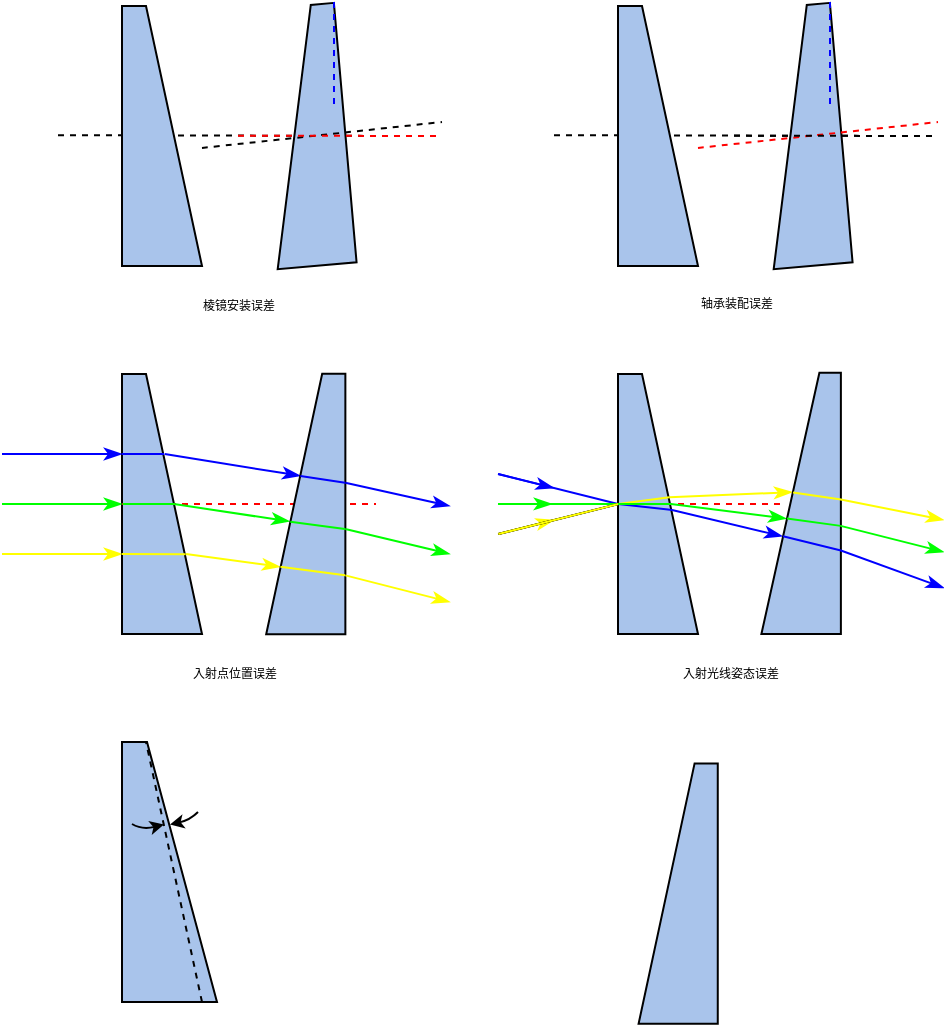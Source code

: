 <mxfile version="20.2.7" type="github">
  <diagram id="E9MvIbREFryEpwZpblNl" name="第 1 页">
    <mxGraphModel dx="333" dy="230" grid="1" gridSize="1" guides="1" tooltips="1" connect="1" arrows="1" fold="1" page="1" pageScale="1" pageWidth="827" pageHeight="1169" math="1" shadow="0">
      <root>
        <mxCell id="0" />
        <mxCell id="1" parent="0" />
        <mxCell id="FLT7gCXpaoDRiRNvlhls-10" value="" style="endArrow=none;dashed=1;html=1;rounded=0;" parent="1" edge="1">
          <mxGeometry width="50" height="50" relative="1" as="geometry">
            <mxPoint x="168" y="390.58" as="sourcePoint" />
            <mxPoint x="345" y="391" as="targetPoint" />
          </mxGeometry>
        </mxCell>
        <mxCell id="FLT7gCXpaoDRiRNvlhls-18" value="" style="shape=image;html=1;verticalAlign=top;verticalLabelPosition=bottom;labelBackgroundColor=#ffffff;imageAspect=0;aspect=fixed;image=https://cdn2.iconfinder.com/data/icons/font-awesome/1792/rotate-left-128.png;rounded=0;imageBackground=none;imageBorder=none;fontColor=#000000;perimeterSpacing=0;noLabel=0;direction=east;metaEdit=0;backgroundOutline=0;" parent="1" vertex="1">
          <mxGeometry x="324" y="379.19" width="23.63" height="23.63" as="geometry" />
        </mxCell>
        <mxCell id="FLT7gCXpaoDRiRNvlhls-52" value="" style="shape=manualInput;whiteSpace=wrap;html=1;rotation=90;size=28;rounded=0;fillColor=#A9C4EB;" parent="1" vertex="1">
          <mxGeometry x="155" y="555" width="130" height="40" as="geometry" />
        </mxCell>
        <mxCell id="FLT7gCXpaoDRiRNvlhls-71" value="" style="endArrow=none;dashed=1;html=1;rounded=0;strokeColor=#FF0000;" parent="1" edge="1">
          <mxGeometry width="50" height="50" relative="1" as="geometry">
            <mxPoint x="140" y="575" as="sourcePoint" />
            <mxPoint x="327" y="575" as="targetPoint" />
          </mxGeometry>
        </mxCell>
        <mxCell id="FLT7gCXpaoDRiRNvlhls-54" value="" style="endArrow=classicThin;html=1;rounded=0;fontFamily=微软雅黑;fontSize=6;fontColor=#000000;startSize=14;endSize=6;strokeColor=#00FF00;curved=1;entryX=0.5;entryY=1;entryDx=0;entryDy=0;endFill=1;" parent="1" target="FLT7gCXpaoDRiRNvlhls-52" edge="1">
          <mxGeometry width="50" height="50" relative="1" as="geometry">
            <mxPoint x="140" y="575" as="sourcePoint" />
            <mxPoint x="320" y="510" as="targetPoint" />
          </mxGeometry>
        </mxCell>
        <mxCell id="FLT7gCXpaoDRiRNvlhls-56" value="" style="endArrow=classicThin;html=1;rounded=0;fontFamily=微软雅黑;fontSize=6;fontColor=#000000;startSize=14;endSize=6;strokeColor=#0000FF;curved=1;entryX=0.5;entryY=1;entryDx=0;entryDy=0;endFill=1;" parent="1" edge="1">
          <mxGeometry width="50" height="50" relative="1" as="geometry">
            <mxPoint x="140" y="550" as="sourcePoint" />
            <mxPoint x="200" y="550" as="targetPoint" />
          </mxGeometry>
        </mxCell>
        <mxCell id="FLT7gCXpaoDRiRNvlhls-57" value="" style="endArrow=classicThin;html=1;rounded=0;fontFamily=微软雅黑;fontSize=6;fontColor=#000000;startSize=14;endSize=6;strokeColor=#FFFF00;curved=1;entryX=0.5;entryY=1;entryDx=0;entryDy=0;endFill=1;" parent="1" edge="1">
          <mxGeometry width="50" height="50" relative="1" as="geometry">
            <mxPoint x="140" y="600" as="sourcePoint" />
            <mxPoint x="200" y="600" as="targetPoint" />
          </mxGeometry>
        </mxCell>
        <mxCell id="FLT7gCXpaoDRiRNvlhls-66" value="" style="shape=manualInput;whiteSpace=wrap;html=1;rotation=90;size=28;rounded=0;fillColor=#A9C4EB;" parent="1" vertex="1">
          <mxGeometry x="403" y="555" width="130" height="40" as="geometry" />
        </mxCell>
        <mxCell id="FLT7gCXpaoDRiRNvlhls-72" value="" style="endArrow=classicThin;html=1;rounded=0;fontFamily=微软雅黑;fontSize=6;fontColor=#000000;startSize=14;endSize=6;strokeColor=#0000FF;curved=1;endFill=1;" parent="1" edge="1">
          <mxGeometry width="50" height="50" relative="1" as="geometry">
            <mxPoint x="388.1" y="560" as="sourcePoint" />
            <mxPoint x="416" y="567" as="targetPoint" />
          </mxGeometry>
        </mxCell>
        <mxCell id="FLT7gCXpaoDRiRNvlhls-73" value="" style="endArrow=none;html=1;rounded=0;fontFamily=微软雅黑;fontSize=6;fontColor=#000000;startSize=14;endSize=6;strokeColor=#0000FF;curved=1;exitX=0.5;exitY=1;exitDx=0;exitDy=0;" parent="1" source="FLT7gCXpaoDRiRNvlhls-66" edge="1">
          <mxGeometry width="50" height="50" relative="1" as="geometry">
            <mxPoint x="408" y="620" as="sourcePoint" />
            <mxPoint x="388" y="560" as="targetPoint" />
          </mxGeometry>
        </mxCell>
        <mxCell id="FLT7gCXpaoDRiRNvlhls-74" value="" style="endArrow=classicThin;html=1;rounded=0;fontFamily=微软雅黑;fontSize=6;fontColor=#000000;startSize=14;endSize=6;strokeColor=#FFFF00;curved=1;endFill=1;" parent="1" edge="1">
          <mxGeometry width="50" height="50" relative="1" as="geometry">
            <mxPoint x="388" y="590" as="sourcePoint" />
            <mxPoint x="416" y="583" as="targetPoint" />
          </mxGeometry>
        </mxCell>
        <mxCell id="FLT7gCXpaoDRiRNvlhls-75" value="" style="endArrow=none;html=1;rounded=0;fontFamily=微软雅黑;fontSize=6;fontColor=#000000;startSize=14;endSize=6;strokeColor=#000000;curved=1;exitX=0.5;exitY=1;exitDx=0;exitDy=0;" parent="1" edge="1">
          <mxGeometry width="50" height="50" relative="1" as="geometry">
            <mxPoint x="448.2" y="575.0" as="sourcePoint" />
            <mxPoint x="388.2" y="590" as="targetPoint" />
          </mxGeometry>
        </mxCell>
        <mxCell id="FLT7gCXpaoDRiRNvlhls-78" value="" style="endArrow=none;dashed=1;html=1;rounded=0;strokeColor=#FF0000;" parent="1" edge="1">
          <mxGeometry width="50" height="50" relative="1" as="geometry">
            <mxPoint x="388" y="574.94" as="sourcePoint" />
            <mxPoint x="531" y="575" as="targetPoint" />
          </mxGeometry>
        </mxCell>
        <mxCell id="FLT7gCXpaoDRiRNvlhls-76" value="" style="endArrow=none;html=1;rounded=0;fontFamily=微软雅黑;fontSize=6;fontColor=#000000;startSize=14;endSize=6;strokeColor=#00FF00;curved=1;exitX=0.5;exitY=1;exitDx=0;exitDy=0;" parent="1" source="FLT7gCXpaoDRiRNvlhls-66" edge="1">
          <mxGeometry width="50" height="50" relative="1" as="geometry">
            <mxPoint x="458" y="585" as="sourcePoint" />
            <mxPoint x="388" y="575" as="targetPoint" />
          </mxGeometry>
        </mxCell>
        <mxCell id="FLT7gCXpaoDRiRNvlhls-77" value="" style="endArrow=classicThin;html=1;rounded=0;fontFamily=微软雅黑;fontSize=6;fontColor=#000000;startSize=14;endSize=6;strokeColor=#00FF00;curved=1;endFill=1;" parent="1" edge="1">
          <mxGeometry width="50" height="50" relative="1" as="geometry">
            <mxPoint x="389.88" y="574.94" as="sourcePoint" />
            <mxPoint x="415" y="575" as="targetPoint" />
          </mxGeometry>
        </mxCell>
        <mxCell id="FLT7gCXpaoDRiRNvlhls-79" value="" style="endArrow=none;html=1;rounded=0;fontFamily=微软雅黑;fontSize=6;fontColor=#000000;startSize=14;endSize=6;strokeColor=#000000;curved=1;exitX=0.5;exitY=1;exitDx=0;exitDy=0;" parent="1" edge="1">
          <mxGeometry width="50" height="50" relative="1" as="geometry">
            <mxPoint x="448.2" y="575.0" as="sourcePoint" />
            <mxPoint x="388.2" y="590" as="targetPoint" />
          </mxGeometry>
        </mxCell>
        <mxCell id="FLT7gCXpaoDRiRNvlhls-80" value="" style="endArrow=none;html=1;rounded=0;fontFamily=微软雅黑;fontSize=6;fontColor=#000000;startSize=14;endSize=6;strokeColor=#FFFF00;curved=1;exitX=0.5;exitY=1;exitDx=0;exitDy=0;" parent="1" edge="1">
          <mxGeometry width="50" height="50" relative="1" as="geometry">
            <mxPoint x="448.2" y="575.0" as="sourcePoint" />
            <mxPoint x="388.2" y="590" as="targetPoint" />
          </mxGeometry>
        </mxCell>
        <mxCell id="FLT7gCXpaoDRiRNvlhls-81" value="" style="endArrow=none;html=1;rounded=0;fontFamily=微软雅黑;fontSize=6;fontColor=#000000;startSize=14;endSize=6;strokeColor=#FFFF00;curved=1;exitX=0.5;exitY=1;exitDx=0;exitDy=0;entryX=0.474;entryY=0.356;entryDx=0;entryDy=0;entryPerimeter=0;" parent="1" source="FLT7gCXpaoDRiRNvlhls-66" target="FLT7gCXpaoDRiRNvlhls-66" edge="1">
          <mxGeometry width="50" height="50" relative="1" as="geometry">
            <mxPoint x="485" y="582" as="sourcePoint" />
            <mxPoint x="504" y="558" as="targetPoint" />
          </mxGeometry>
        </mxCell>
        <mxCell id="FLT7gCXpaoDRiRNvlhls-82" value="" style="endArrow=none;html=1;rounded=0;fontFamily=微软雅黑;fontSize=6;fontColor=#000000;startSize=14;endSize=6;strokeColor=#0000FF;curved=1;exitX=0.523;exitY=0.318;exitDx=0;exitDy=0;entryX=0.5;entryY=1;entryDx=0;entryDy=0;exitPerimeter=0;" parent="1" source="FLT7gCXpaoDRiRNvlhls-66" target="FLT7gCXpaoDRiRNvlhls-66" edge="1">
          <mxGeometry width="50" height="50" relative="1" as="geometry">
            <mxPoint x="473.76" y="579.0" as="sourcePoint" />
            <mxPoint x="448.0" y="575.62" as="targetPoint" />
          </mxGeometry>
        </mxCell>
        <mxCell id="FLT7gCXpaoDRiRNvlhls-86" value="" style="endArrow=none;html=1;rounded=0;fontFamily=微软雅黑;fontSize=6;fontColor=#000000;startSize=14;endSize=6;strokeColor=#00FF00;curved=1;" parent="1" edge="1">
          <mxGeometry width="50" height="50" relative="1" as="geometry">
            <mxPoint x="448" y="574.98" as="sourcePoint" />
            <mxPoint x="475" y="574.98" as="targetPoint" />
          </mxGeometry>
        </mxCell>
        <mxCell id="FLT7gCXpaoDRiRNvlhls-87" value="" style="endArrow=classicThin;html=1;rounded=0;fontFamily=微软雅黑;fontSize=6;fontColor=#000000;startSize=6;endSize=6;strokeColor=#FFFF00;curved=1;exitX=0.474;exitY=0.356;exitDx=0;exitDy=0;exitPerimeter=0;endFill=1;entryX=0.457;entryY=0.387;entryDx=0;entryDy=0;entryPerimeter=0;" parent="1" source="FLT7gCXpaoDRiRNvlhls-66" edge="1" target="EjsXjk1iRoXSMkVuqYEu-23">
          <mxGeometry width="50" height="50" relative="1" as="geometry">
            <mxPoint x="474" y="571" as="sourcePoint" />
            <mxPoint x="514" y="570" as="targetPoint" />
          </mxGeometry>
        </mxCell>
        <mxCell id="FLT7gCXpaoDRiRNvlhls-88" value="" style="endArrow=classicThin;html=1;rounded=0;fontFamily=微软雅黑;fontSize=6;fontColor=#000000;startSize=6;endSize=6;strokeColor=#00FF00;curved=1;exitX=0.5;exitY=0.339;exitDx=0;exitDy=0;exitPerimeter=0;endFill=1;entryX=0.558;entryY=0.316;entryDx=0;entryDy=0;entryPerimeter=0;" parent="1" source="FLT7gCXpaoDRiRNvlhls-66" edge="1" target="EjsXjk1iRoXSMkVuqYEu-23">
          <mxGeometry width="50" height="50" relative="1" as="geometry">
            <mxPoint x="477" y="579" as="sourcePoint" />
            <mxPoint x="514" y="580" as="targetPoint" />
          </mxGeometry>
        </mxCell>
        <mxCell id="FLT7gCXpaoDRiRNvlhls-89" value="" style="endArrow=none;html=1;rounded=0;fontFamily=微软雅黑;fontSize=6;fontColor=#000000;startSize=6;endSize=6;strokeColor=#0000FF;curved=1;entryX=0.523;entryY=0.324;entryDx=0;entryDy=0;entryPerimeter=0;startArrow=classicThin;startFill=1;exitX=0.626;exitY=0.266;exitDx=0;exitDy=0;exitPerimeter=0;" parent="1" target="FLT7gCXpaoDRiRNvlhls-66" edge="1" source="EjsXjk1iRoXSMkVuqYEu-23">
          <mxGeometry width="50" height="50" relative="1" as="geometry">
            <mxPoint x="513" y="587" as="sourcePoint" />
            <mxPoint x="475" y="578" as="targetPoint" />
          </mxGeometry>
        </mxCell>
        <mxCell id="EjsXjk1iRoXSMkVuqYEu-2" value="" style="endArrow=none;html=1;startSize=6;strokeColor=#0000FF;rounded=0;" edge="1" parent="1">
          <mxGeometry width="50" height="50" relative="1" as="geometry">
            <mxPoint x="200" y="550" as="sourcePoint" />
            <mxPoint x="221" y="550" as="targetPoint" />
          </mxGeometry>
        </mxCell>
        <mxCell id="EjsXjk1iRoXSMkVuqYEu-3" value="" style="endArrow=none;html=1;startSize=6;strokeColor=#00FF00;rounded=0;" edge="1" parent="1">
          <mxGeometry width="50" height="50" relative="1" as="geometry">
            <mxPoint x="200.36" y="574.99" as="sourcePoint" />
            <mxPoint x="226" y="575" as="targetPoint" />
          </mxGeometry>
        </mxCell>
        <mxCell id="EjsXjk1iRoXSMkVuqYEu-4" value="" style="endArrow=none;html=1;startSize=6;strokeColor=#FFFF00;rounded=0;entryX=0.693;entryY=0.205;entryDx=0;entryDy=0;entryPerimeter=0;" edge="1" parent="1" target="FLT7gCXpaoDRiRNvlhls-52">
          <mxGeometry width="50" height="50" relative="1" as="geometry">
            <mxPoint x="200" y="600" as="sourcePoint" />
            <mxPoint x="225.64" y="600.01" as="targetPoint" />
          </mxGeometry>
        </mxCell>
        <mxCell id="EjsXjk1iRoXSMkVuqYEu-6" value="" style="endArrow=classicThin;html=1;rounded=0;fontFamily=微软雅黑;fontSize=6;fontColor=#000000;startSize=6;endSize=6;strokeColor=#0000FF;curved=1;exitX=0.5;exitY=0.339;exitDx=0;exitDy=0;exitPerimeter=0;endFill=1;entryX=0.392;entryY=0.433;entryDx=0;entryDy=0;entryPerimeter=0;" edge="1" parent="1" target="EjsXjk1iRoXSMkVuqYEu-11">
          <mxGeometry width="50" height="50" relative="1" as="geometry">
            <mxPoint x="221.36" y="550" as="sourcePoint" />
            <mxPoint x="260.92" y="555" as="targetPoint" />
          </mxGeometry>
        </mxCell>
        <mxCell id="EjsXjk1iRoXSMkVuqYEu-7" value="" style="endArrow=classicThin;html=1;rounded=0;fontFamily=微软雅黑;fontSize=6;fontColor=#000000;startSize=6;endSize=6;strokeColor=#00FF00;curved=1;exitX=0.5;exitY=0.339;exitDx=0;exitDy=0;exitPerimeter=0;endFill=1;entryX=0.567;entryY=0.296;entryDx=0;entryDy=0;entryPerimeter=0;" edge="1" parent="1" target="EjsXjk1iRoXSMkVuqYEu-11">
          <mxGeometry width="50" height="50" relative="1" as="geometry">
            <mxPoint x="226.0" y="575" as="sourcePoint" />
            <mxPoint x="265.56" y="580" as="targetPoint" />
          </mxGeometry>
        </mxCell>
        <mxCell id="EjsXjk1iRoXSMkVuqYEu-8" value="" style="endArrow=classicThin;html=1;rounded=0;fontFamily=微软雅黑;fontSize=6;fontColor=#000000;startSize=6;endSize=6;strokeColor=#FFFF00;curved=1;exitX=0.5;exitY=0.339;exitDx=0;exitDy=0;exitPerimeter=0;endFill=1;entryX=0.741;entryY=0.177;entryDx=0;entryDy=0;entryPerimeter=0;" edge="1" parent="1" target="EjsXjk1iRoXSMkVuqYEu-11">
          <mxGeometry width="50" height="50" relative="1" as="geometry">
            <mxPoint x="232.0" y="600" as="sourcePoint" />
            <mxPoint x="271.56" y="605" as="targetPoint" />
          </mxGeometry>
        </mxCell>
        <mxCell id="EjsXjk1iRoXSMkVuqYEu-9" value="入射点位置误差" style="text;html=1;resizable=0;autosize=1;align=center;verticalAlign=middle;points=[];fillColor=none;strokeColor=none;rounded=0;fontSize=6;fontColor=#000000;fontFamily=微软雅黑;" vertex="1" parent="1">
          <mxGeometry x="204.13" y="646" width="103" height="27" as="geometry" />
        </mxCell>
        <mxCell id="EjsXjk1iRoXSMkVuqYEu-10" value="入射光线姿态误差" style="text;html=1;resizable=0;autosize=1;align=center;verticalAlign=middle;points=[];fillColor=none;strokeColor=none;rounded=0;fontSize=6;fontColor=#000000;fontFamily=微软雅黑;" vertex="1" parent="1">
          <mxGeometry x="446" y="646" width="115" height="27" as="geometry" />
        </mxCell>
        <mxCell id="EjsXjk1iRoXSMkVuqYEu-11" value="" style="shape=manualInput;whiteSpace=wrap;html=1;rotation=90;size=28;flipH=0;flipV=1;rounded=0;fillColor=#A9C4EB;" vertex="1" parent="1">
          <mxGeometry x="226.8" y="555.21" width="130.18" height="39.59" as="geometry" />
        </mxCell>
        <mxCell id="EjsXjk1iRoXSMkVuqYEu-12" value="" style="endArrow=none;html=1;startSize=6;strokeColor=#0000FF;rounded=0;exitX=0.392;exitY=0.432;exitDx=0;exitDy=0;exitPerimeter=0;entryX=0.418;entryY=0.997;entryDx=0;entryDy=0;entryPerimeter=0;" edge="1" parent="1" source="EjsXjk1iRoXSMkVuqYEu-11" target="EjsXjk1iRoXSMkVuqYEu-11">
          <mxGeometry width="50" height="50" relative="1" as="geometry">
            <mxPoint x="284" y="558" as="sourcePoint" />
            <mxPoint x="309" y="562" as="targetPoint" />
          </mxGeometry>
        </mxCell>
        <mxCell id="EjsXjk1iRoXSMkVuqYEu-13" value="" style="endArrow=none;html=1;startSize=6;strokeColor=#00FF00;rounded=0;exitX=0.568;exitY=0.304;exitDx=0;exitDy=0;exitPerimeter=0;entryX=0.596;entryY=0.994;entryDx=0;entryDy=0;entryPerimeter=0;" edge="1" parent="1" source="EjsXjk1iRoXSMkVuqYEu-11" target="EjsXjk1iRoXSMkVuqYEu-11">
          <mxGeometry width="50" height="50" relative="1" as="geometry">
            <mxPoint x="277.997" y="581.002" as="sourcePoint" />
            <mxPoint x="303.529" y="584.529" as="targetPoint" />
          </mxGeometry>
        </mxCell>
        <mxCell id="EjsXjk1iRoXSMkVuqYEu-14" value="" style="endArrow=none;html=1;startSize=6;strokeColor=#FFFF00;rounded=0;exitX=0.741;exitY=0.18;exitDx=0;exitDy=0;exitPerimeter=0;entryX=0.774;entryY=0.996;entryDx=0;entryDy=0;entryPerimeter=0;" edge="1" parent="1" source="EjsXjk1iRoXSMkVuqYEu-11" target="EjsXjk1iRoXSMkVuqYEu-11">
          <mxGeometry width="50" height="50" relative="1" as="geometry">
            <mxPoint x="272.003" y="605.001" as="sourcePoint" />
            <mxPoint x="303.184" y="608.8" as="targetPoint" />
          </mxGeometry>
        </mxCell>
        <mxCell id="EjsXjk1iRoXSMkVuqYEu-17" value="" style="endArrow=classicThin;html=1;rounded=0;fontFamily=微软雅黑;fontSize=6;fontColor=#000000;startSize=6;endSize=6;strokeColor=#0000FF;curved=1;exitX=0.418;exitY=1;exitDx=0;exitDy=0;exitPerimeter=0;endFill=1;" edge="1" parent="1" source="EjsXjk1iRoXSMkVuqYEu-11">
          <mxGeometry width="50" height="50" relative="1" as="geometry">
            <mxPoint x="309.0" y="561" as="sourcePoint" />
            <mxPoint x="364" y="576" as="targetPoint" />
          </mxGeometry>
        </mxCell>
        <mxCell id="EjsXjk1iRoXSMkVuqYEu-19" value="" style="endArrow=classicThin;html=1;rounded=0;fontFamily=微软雅黑;fontSize=6;fontColor=#000000;startSize=6;endSize=6;strokeColor=#00FF00;curved=1;exitX=0.596;exitY=0.999;exitDx=0;exitDy=0;exitPerimeter=0;endFill=1;" edge="1" parent="1" source="EjsXjk1iRoXSMkVuqYEu-11">
          <mxGeometry width="50" height="50" relative="1" as="geometry">
            <mxPoint x="308.995" y="584.999" as="sourcePoint" />
            <mxPoint x="364" y="600" as="targetPoint" />
          </mxGeometry>
        </mxCell>
        <mxCell id="EjsXjk1iRoXSMkVuqYEu-22" value="" style="endArrow=classicThin;html=1;rounded=0;fontFamily=微软雅黑;fontSize=6;fontColor=#000000;startSize=6;endSize=6;strokeColor=#FFFF00;curved=1;exitX=0.774;exitY=1;exitDx=0;exitDy=0;exitPerimeter=0;endFill=1;" edge="1" parent="1" source="EjsXjk1iRoXSMkVuqYEu-11">
          <mxGeometry width="50" height="50" relative="1" as="geometry">
            <mxPoint x="309.0" y="610.0" as="sourcePoint" />
            <mxPoint x="364" y="624" as="targetPoint" />
          </mxGeometry>
        </mxCell>
        <mxCell id="EjsXjk1iRoXSMkVuqYEu-23" value="" style="shape=manualInput;whiteSpace=wrap;html=1;rotation=90;size=29;flipH=0;flipV=1;rounded=0;fillColor=#A9C4EB;" vertex="1" parent="1">
          <mxGeometry x="474.23" y="554.83" width="130.68" height="39.74" as="geometry" />
        </mxCell>
        <mxCell id="EjsXjk1iRoXSMkVuqYEu-24" value="" style="endArrow=none;html=1;startSize=6;strokeColor=#FFFF00;rounded=0;exitX=0.458;exitY=0.398;exitDx=0;exitDy=0;exitPerimeter=0;entryX=0.485;entryY=1.002;entryDx=0;entryDy=0;entryPerimeter=0;" edge="1" parent="1" source="EjsXjk1iRoXSMkVuqYEu-23" target="EjsXjk1iRoXSMkVuqYEu-23">
          <mxGeometry width="50" height="50" relative="1" as="geometry">
            <mxPoint x="534.998" y="568.996" as="sourcePoint" />
            <mxPoint x="557.366" y="572.38" as="targetPoint" />
          </mxGeometry>
        </mxCell>
        <mxCell id="EjsXjk1iRoXSMkVuqYEu-27" value="" style="endArrow=none;html=1;startSize=6;strokeColor=#00FF00;rounded=0;entryX=0.586;entryY=0.998;entryDx=0;entryDy=0;entryPerimeter=0;exitX=0.558;exitY=0.321;exitDx=0;exitDy=0;exitPerimeter=0;" edge="1" parent="1" source="EjsXjk1iRoXSMkVuqYEu-23" target="EjsXjk1iRoXSMkVuqYEu-23">
          <mxGeometry width="50" height="50" relative="1" as="geometry">
            <mxPoint x="532" y="582" as="sourcePoint" />
            <mxPoint x="555.999" y="585.53" as="targetPoint" />
          </mxGeometry>
        </mxCell>
        <mxCell id="EjsXjk1iRoXSMkVuqYEu-28" value="" style="endArrow=none;html=1;startSize=6;strokeColor=#0000FF;rounded=0;exitX=0.626;exitY=0.272;exitDx=0;exitDy=0;exitPerimeter=0;entryX=0.68;entryY=1.001;entryDx=0;entryDy=0;entryPerimeter=0;" edge="1" parent="1" source="EjsXjk1iRoXSMkVuqYEu-23" target="EjsXjk1iRoXSMkVuqYEu-23">
          <mxGeometry width="50" height="50" relative="1" as="geometry">
            <mxPoint x="530.997" y="591.139" as="sourcePoint" />
            <mxPoint x="559" y="598" as="targetPoint" />
          </mxGeometry>
        </mxCell>
        <mxCell id="EjsXjk1iRoXSMkVuqYEu-29" value="" style="endArrow=classicThin;html=1;rounded=0;fontFamily=微软雅黑;fontSize=6;fontColor=#000000;startSize=6;endSize=6;strokeColor=#0000FF;curved=1;endFill=1;exitX=0.68;exitY=1;exitDx=0;exitDy=0;exitPerimeter=0;" edge="1" parent="1" source="EjsXjk1iRoXSMkVuqYEu-23">
          <mxGeometry width="50" height="50" relative="1" as="geometry">
            <mxPoint x="559" y="598" as="sourcePoint" />
            <mxPoint x="611" y="617" as="targetPoint" />
          </mxGeometry>
        </mxCell>
        <mxCell id="EjsXjk1iRoXSMkVuqYEu-30" value="" style="endArrow=classicThin;html=1;rounded=0;fontFamily=微软雅黑;fontSize=6;fontColor=#000000;startSize=6;endSize=6;strokeColor=#00FF00;curved=1;endFill=1;exitX=0.586;exitY=0.997;exitDx=0;exitDy=0;exitPerimeter=0;" edge="1" parent="1" source="EjsXjk1iRoXSMkVuqYEu-23">
          <mxGeometry width="50" height="50" relative="1" as="geometry">
            <mxPoint x="559" y="586" as="sourcePoint" />
            <mxPoint x="611" y="599" as="targetPoint" />
          </mxGeometry>
        </mxCell>
        <mxCell id="EjsXjk1iRoXSMkVuqYEu-31" value="" style="endArrow=classicThin;html=1;rounded=0;fontFamily=微软雅黑;fontSize=6;fontColor=#000000;startSize=6;endSize=6;strokeColor=#FFFF00;curved=1;exitX=0.485;exitY=0.999;exitDx=0;exitDy=0;exitPerimeter=0;endFill=1;" edge="1" parent="1" source="EjsXjk1iRoXSMkVuqYEu-23">
          <mxGeometry width="50" height="50" relative="1" as="geometry">
            <mxPoint x="559.005" y="573.004" as="sourcePoint" />
            <mxPoint x="611" y="583" as="targetPoint" />
          </mxGeometry>
        </mxCell>
        <mxCell id="EjsXjk1iRoXSMkVuqYEu-32" value="" style="shape=manualInput;whiteSpace=wrap;html=1;rotation=90;size=28;rounded=0;fillColor=#A9C4EB;" vertex="1" parent="1">
          <mxGeometry x="155" y="371" width="130" height="40" as="geometry" />
        </mxCell>
        <mxCell id="EjsXjk1iRoXSMkVuqYEu-33" value="" style="shape=manualInput;whiteSpace=wrap;html=1;rotation=85;size=28;flipH=0;flipV=1;rounded=0;fillColor=#A9C4EB;" vertex="1" parent="1">
          <mxGeometry x="226.8" y="371.21" width="130.18" height="39.59" as="geometry" />
        </mxCell>
        <mxCell id="FLT7gCXpaoDRiRNvlhls-49" value="" style="endArrow=none;dashed=1;html=1;rounded=0;fontSize=12;startSize=14;endSize=14;curved=1;fillColor=#f8cecc;strokeColor=#000000;" parent="1" edge="1">
          <mxGeometry width="50" height="50" relative="1" as="geometry">
            <mxPoint x="240" y="396.97" as="sourcePoint" />
            <mxPoint x="360" y="384" as="targetPoint" />
          </mxGeometry>
        </mxCell>
        <mxCell id="FLT7gCXpaoDRiRNvlhls-45" value="" style="endArrow=none;dashed=1;html=1;rounded=0;strokeColor=#FF0000;" parent="1" edge="1">
          <mxGeometry width="50" height="50" relative="1" as="geometry">
            <mxPoint x="258" y="390.84" as="sourcePoint" />
            <mxPoint x="357" y="391" as="targetPoint" />
          </mxGeometry>
        </mxCell>
        <mxCell id="EjsXjk1iRoXSMkVuqYEu-38" value="" style="endArrow=none;dashed=1;html=1;rounded=0;startSize=6;strokeColor=#0000FF;" edge="1" parent="1">
          <mxGeometry width="50" height="50" relative="1" as="geometry">
            <mxPoint x="306" y="324" as="sourcePoint" />
            <mxPoint x="306" y="375" as="targetPoint" />
          </mxGeometry>
        </mxCell>
        <mxCell id="EjsXjk1iRoXSMkVuqYEu-39" value="棱镜安装误差" style="text;html=1;resizable=0;autosize=1;align=center;verticalAlign=middle;points=[];fillColor=none;strokeColor=none;rounded=0;fontSize=6;fontColor=#000000;fontFamily=微软雅黑;" vertex="1" parent="1">
          <mxGeometry x="212" y="462" width="91" height="27" as="geometry" />
        </mxCell>
        <mxCell id="EjsXjk1iRoXSMkVuqYEu-40" value="" style="endArrow=none;dashed=1;html=1;rounded=0;" edge="1" parent="1">
          <mxGeometry width="50" height="50" relative="1" as="geometry">
            <mxPoint x="416" y="390.58" as="sourcePoint" />
            <mxPoint x="593" y="391" as="targetPoint" />
          </mxGeometry>
        </mxCell>
        <mxCell id="EjsXjk1iRoXSMkVuqYEu-41" value="" style="shape=image;html=1;verticalAlign=top;verticalLabelPosition=bottom;labelBackgroundColor=#ffffff;imageAspect=0;aspect=fixed;image=https://cdn2.iconfinder.com/data/icons/font-awesome/1792/rotate-left-128.png;rounded=0;imageBackground=none;imageBorder=none;fontColor=#000000;perimeterSpacing=0;noLabel=0;direction=east;metaEdit=0;backgroundOutline=0;rotation=-15;" vertex="1" parent="1">
          <mxGeometry x="570.91" y="373" width="23.63" height="23.63" as="geometry" />
        </mxCell>
        <mxCell id="EjsXjk1iRoXSMkVuqYEu-42" value="" style="shape=manualInput;whiteSpace=wrap;html=1;rotation=90;size=28;rounded=0;fillColor=#A9C4EB;" vertex="1" parent="1">
          <mxGeometry x="403" y="371" width="130" height="40" as="geometry" />
        </mxCell>
        <mxCell id="EjsXjk1iRoXSMkVuqYEu-43" value="" style="shape=manualInput;whiteSpace=wrap;html=1;rotation=85;size=28;flipH=0;flipV=1;rounded=0;fillColor=#A9C4EB;" vertex="1" parent="1">
          <mxGeometry x="474.8" y="371.21" width="130.18" height="39.59" as="geometry" />
        </mxCell>
        <mxCell id="EjsXjk1iRoXSMkVuqYEu-44" value="" style="endArrow=none;dashed=1;html=1;rounded=0;fontSize=12;startSize=14;endSize=14;curved=1;fillColor=#f8cecc;strokeColor=#FF0000;" edge="1" parent="1">
          <mxGeometry width="50" height="50" relative="1" as="geometry">
            <mxPoint x="488" y="396.97" as="sourcePoint" />
            <mxPoint x="608" y="384" as="targetPoint" />
          </mxGeometry>
        </mxCell>
        <mxCell id="EjsXjk1iRoXSMkVuqYEu-45" value="" style="endArrow=none;dashed=1;html=1;rounded=0;strokeColor=#000000;" edge="1" parent="1">
          <mxGeometry width="50" height="50" relative="1" as="geometry">
            <mxPoint x="506" y="390.84" as="sourcePoint" />
            <mxPoint x="605" y="391" as="targetPoint" />
          </mxGeometry>
        </mxCell>
        <mxCell id="EjsXjk1iRoXSMkVuqYEu-46" value="" style="endArrow=none;dashed=1;html=1;rounded=0;startSize=6;strokeColor=#0000FF;" edge="1" parent="1">
          <mxGeometry width="50" height="50" relative="1" as="geometry">
            <mxPoint x="554" y="324" as="sourcePoint" />
            <mxPoint x="554" y="375" as="targetPoint" />
          </mxGeometry>
        </mxCell>
        <mxCell id="EjsXjk1iRoXSMkVuqYEu-48" value="轴承装配误差" style="text;html=1;resizable=0;autosize=1;align=center;verticalAlign=middle;points=[];fillColor=none;strokeColor=none;rounded=0;fontSize=6;fontColor=#000000;fontFamily=微软雅黑;" vertex="1" parent="1">
          <mxGeometry x="462" y="462" width="90" height="26" as="geometry" />
        </mxCell>
        <mxCell id="EjsXjk1iRoXSMkVuqYEu-49" value="" style="shape=manualInput;whiteSpace=wrap;html=1;rotation=90;size=35;rounded=0;fillColor=#A9C4EB;labelBorderColor=none;strokeColor=default;" vertex="1" parent="1">
          <mxGeometry x="158.75" y="735.25" width="130" height="47.5" as="geometry" />
        </mxCell>
        <mxCell id="EjsXjk1iRoXSMkVuqYEu-51" value="" style="shape=manualInput;whiteSpace=wrap;html=1;rotation=90;size=28;flipH=0;flipV=1;rounded=0;fillColor=#A9C4EB;" vertex="1" parent="1">
          <mxGeometry x="413" y="750" width="130.18" height="39.59" as="geometry" />
        </mxCell>
        <mxCell id="EjsXjk1iRoXSMkVuqYEu-52" value="" style="endArrow=none;dashed=1;html=1;rounded=0;startSize=6;strokeColor=#000000;exitX=1;exitY=0;exitDx=0;exitDy=0;" edge="1" parent="1">
          <mxGeometry width="50" height="50" relative="1" as="geometry">
            <mxPoint x="240" y="824" as="sourcePoint" />
            <mxPoint x="212" y="694" as="targetPoint" />
          </mxGeometry>
        </mxCell>
        <mxCell id="EjsXjk1iRoXSMkVuqYEu-53" value="" style="endArrow=none;html=1;rounded=0;startSize=6;strokeColor=#000000;entryX=0;entryY=1;entryDx=0;entryDy=0;" edge="1" parent="1" target="EjsXjk1iRoXSMkVuqYEu-49">
          <mxGeometry width="50" height="50" relative="1" as="geometry">
            <mxPoint x="212" y="694" as="sourcePoint" />
            <mxPoint x="283" y="707" as="targetPoint" />
          </mxGeometry>
        </mxCell>
        <mxCell id="EjsXjk1iRoXSMkVuqYEu-54" value="" style="endArrow=none;html=1;rounded=0;startSize=6;strokeColor=#000000;entryX=0;entryY=1;entryDx=0;entryDy=0;exitX=1;exitY=1;exitDx=0;exitDy=0;" edge="1" parent="1" source="EjsXjk1iRoXSMkVuqYEu-49" target="EjsXjk1iRoXSMkVuqYEu-49">
          <mxGeometry width="50" height="50" relative="1" as="geometry">
            <mxPoint x="228" y="771" as="sourcePoint" />
            <mxPoint x="278" y="721" as="targetPoint" />
          </mxGeometry>
        </mxCell>
        <mxCell id="EjsXjk1iRoXSMkVuqYEu-55" value="" style="endArrow=none;html=1;rounded=0;startSize=6;strokeColor=#000000;exitX=1;exitY=1;exitDx=0;exitDy=0;entryX=1;entryY=0;entryDx=0;entryDy=0;" edge="1" parent="1" source="EjsXjk1iRoXSMkVuqYEu-49" target="EjsXjk1iRoXSMkVuqYEu-49">
          <mxGeometry width="50" height="50" relative="1" as="geometry">
            <mxPoint x="228" y="821" as="sourcePoint" />
            <mxPoint x="278" y="771" as="targetPoint" />
          </mxGeometry>
        </mxCell>
        <mxCell id="EjsXjk1iRoXSMkVuqYEu-56" value="" style="endArrow=classic;html=1;startSize=6;strokeColor=#000000;curved=1;endSize=4;" edge="1" parent="1">
          <mxGeometry width="50" height="50" relative="1" as="geometry">
            <mxPoint x="205" y="735" as="sourcePoint" />
            <mxPoint x="221" y="735.25" as="targetPoint" />
            <Array as="points">
              <mxPoint x="210" y="738" />
            </Array>
          </mxGeometry>
        </mxCell>
        <mxCell id="EjsXjk1iRoXSMkVuqYEu-57" value="" style="endArrow=classic;html=1;startSize=6;strokeColor=#000000;curved=1;endSize=4;" edge="1" parent="1">
          <mxGeometry width="50" height="50" relative="1" as="geometry">
            <mxPoint x="238" y="729" as="sourcePoint" />
            <mxPoint x="224" y="735.25" as="targetPoint" />
            <Array as="points">
              <mxPoint x="234" y="733" />
            </Array>
          </mxGeometry>
        </mxCell>
      </root>
    </mxGraphModel>
  </diagram>
</mxfile>

